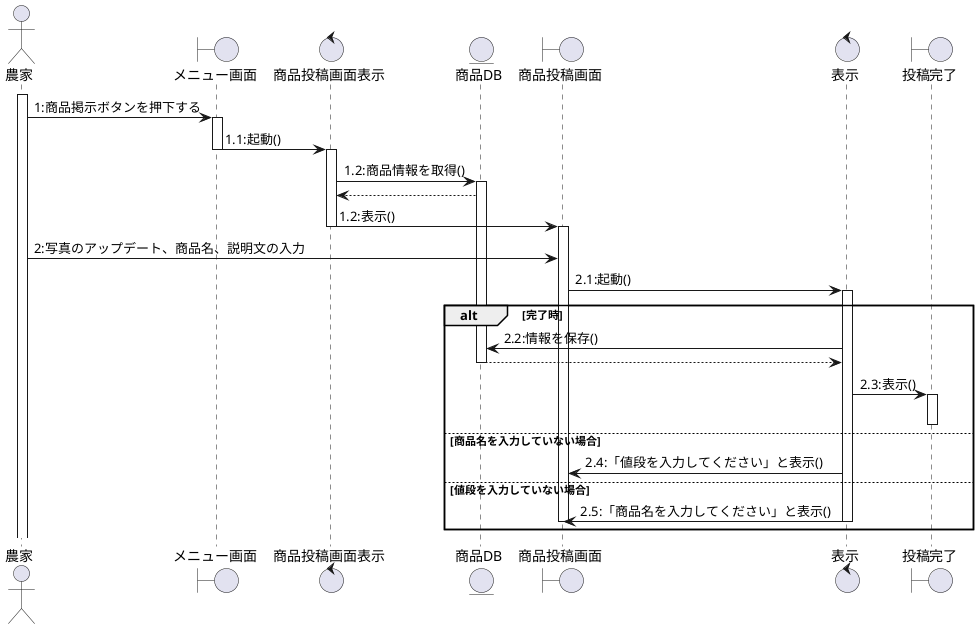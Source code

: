 農家商品掲示
@startuml
actor 農家
boundary メニュー画面
control 商品投稿画面表示
entity 商品DB
boundary 商品投稿画面
control 表示
boundary 投稿完了

activate 農家
農家 -> メニュー画面:1:商品掲示ボタンを押下する
activate メニュー画面
メニュー画面 -> 商品投稿画面表示:1.1:起動()
deactivate メニュー画面
activate 商品投稿画面表示
商品投稿画面表示 -> 商品DB:1.2:商品情報を取得()
activate 商品DB
商品DB --> 商品投稿画面表示
商品投稿画面表示 -> 商品投稿画面:1.2:表示()
deactivate 商品投稿画面表示
activate 商品投稿画面

農家 -> 商品投稿画面:2:写真のアップデート、商品名、説明文の入力
商品投稿画面 -> 表示:2.1:起動()
activate 表示

alt 完了時
  表示 -> 商品DB:2.2:情報を保存()
  商品DB --> 表示
  deactivate 商品DB
  表示 -> 投稿完了:2.3:表示()
  activate 投稿完了
  deactivate 投稿完了

else 商品名を入力していない場合
  表示 -> 商品投稿画面:2.4:「値段を入力してください」と表示()

else 値段を入力していない場合
  表示-> 商品投稿画面:2.5:「商品名を入力してください」と表示()
  deactivate 表示
  deactivate 商品投稿画面
end

@enduml